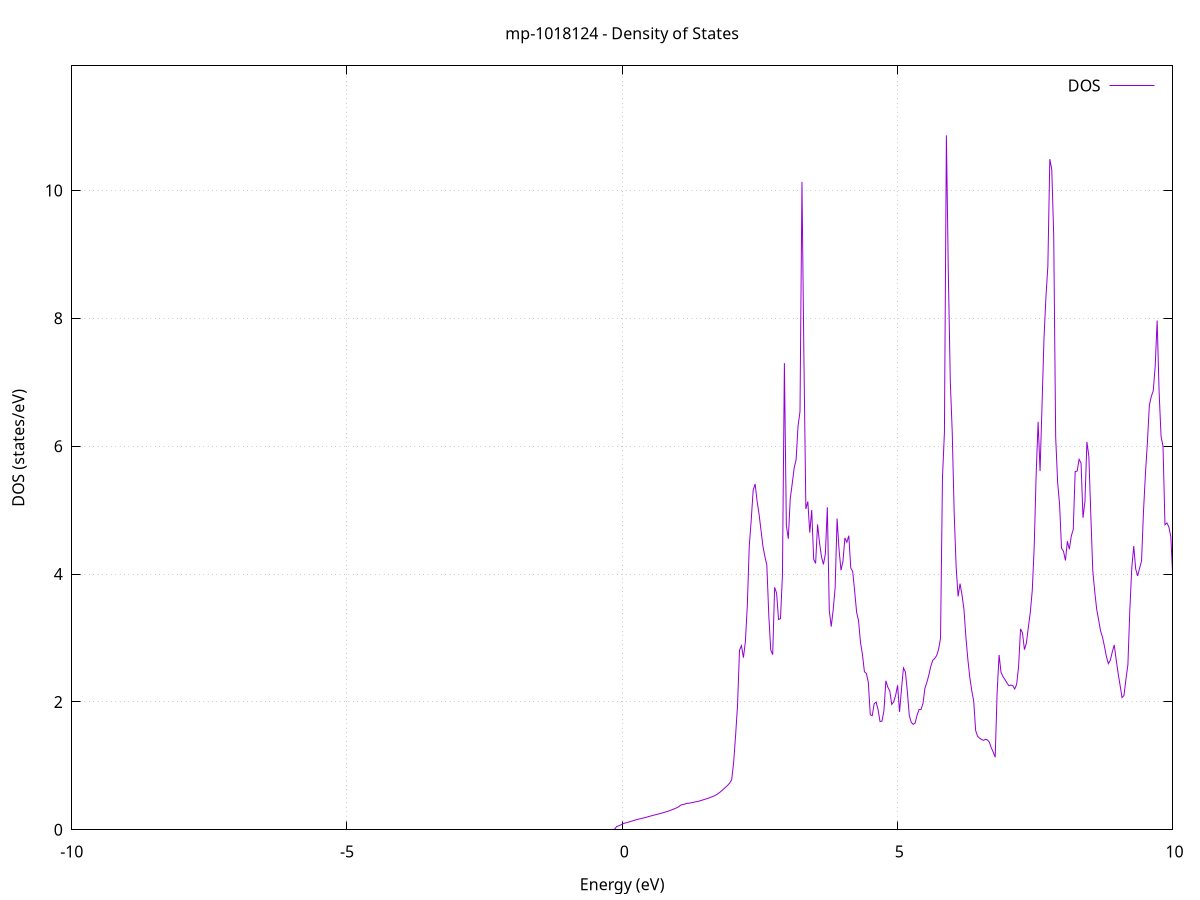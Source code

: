 set title 'mp-1018124 - Density of States'
set xlabel 'Energy (eV)'
set ylabel 'DOS (states/eV)'
set grid
set xrange [-10:10]
set yrange [0:11.948]
set xzeroaxis lt -1
set terminal png size 800,600
set output 'mp-1018124_dos_gnuplot.png'
plot '-' using 1:2 with lines title 'DOS'
-43.222700 0.000000
-43.187200 0.000000
-43.151700 0.000000
-43.116300 0.000000
-43.080800 0.000000
-43.045400 0.000000
-43.009900 0.000000
-42.974400 0.000000
-42.939000 0.000000
-42.903500 0.000000
-42.868100 0.000000
-42.832600 0.000000
-42.797100 0.000000
-42.761700 0.000000
-42.726200 0.000000
-42.690700 0.000000
-42.655300 0.000000
-42.619800 0.000000
-42.584400 0.000000
-42.548900 0.000000
-42.513400 0.000000
-42.478000 0.000000
-42.442500 0.000000
-42.407100 0.000000
-42.371600 0.000000
-42.336100 0.000000
-42.300700 0.000000
-42.265200 0.000000
-42.229700 0.000000
-42.194300 0.000000
-42.158800 0.000000
-42.123400 0.000000
-42.087900 0.000000
-42.052400 0.000000
-42.017000 0.000000
-41.981500 0.000000
-41.946100 0.000000
-41.910600 0.000000
-41.875100 0.000000
-41.839700 0.000000
-41.804200 0.000000
-41.768700 0.000000
-41.733300 0.000000
-41.697800 0.000000
-41.662400 0.000000
-41.626900 0.000000
-41.591400 0.000000
-41.556000 0.000000
-41.520500 0.000000
-41.485100 0.000000
-41.449600 0.000000
-41.414100 0.000000
-41.378700 0.000000
-41.343200 0.000000
-41.307800 0.000000
-41.272300 0.000000
-41.236800 0.000000
-41.201400 0.000000
-41.165900 0.000000
-41.130400 0.000000
-41.095000 0.000000
-41.059500 0.000000
-41.024100 0.000000
-40.988600 0.000000
-40.953100 0.000000
-40.917700 0.000000
-40.882200 0.000000
-40.846800 0.000000
-40.811300 0.000000
-40.775800 0.000000
-40.740400 0.000000
-40.704900 0.000000
-40.669400 0.000000
-40.634000 0.000000
-40.598500 0.000000
-40.563100 0.000000
-40.527600 0.000000
-40.492100 0.000000
-40.456700 0.000000
-40.421200 0.000000
-40.385800 0.000000
-40.350300 0.000000
-40.314800 0.000000
-40.279400 0.000000
-40.243900 0.000000
-40.208400 0.000000
-40.173000 0.000000
-40.137500 0.000000
-40.102100 0.000000
-40.066600 0.000000
-40.031100 0.000000
-39.995700 116.985100
-39.960200 29.918300
-39.924800 25.708700
-39.889300 101.356800
-39.853800 0.000000
-39.818400 0.000000
-39.782900 0.000000
-39.747400 0.000000
-39.712000 0.000000
-39.676500 0.000000
-39.641100 0.000000
-39.605600 0.000000
-39.570100 0.000000
-39.534700 0.000000
-39.499200 0.000000
-39.463800 0.000000
-39.428300 0.000000
-39.392800 0.000000
-39.357400 0.000000
-39.321900 0.000000
-39.286400 0.000000
-39.251000 0.000000
-39.215500 0.000000
-39.180100 0.000000
-39.144600 0.000000
-39.109100 0.000000
-39.073700 0.000000
-39.038200 0.000000
-39.002800 0.000000
-38.967300 0.000000
-38.931800 0.000000
-38.896400 0.000000
-38.860900 0.000000
-38.825400 0.000000
-38.790000 0.000000
-38.754500 0.000000
-38.719100 0.000000
-38.683600 0.000000
-38.648100 0.000000
-38.612700 0.000000
-38.577200 0.000000
-38.541800 0.000000
-38.506300 0.000000
-38.470800 0.000000
-38.435400 0.000000
-38.399900 0.000000
-38.364400 0.000000
-38.329000 0.000000
-38.293500 0.000000
-38.258100 0.000000
-38.222600 0.000000
-38.187100 0.000000
-38.151700 0.000000
-38.116200 0.000000
-38.080800 0.000000
-38.045300 0.000000
-38.009800 0.000000
-37.974400 0.000000
-37.938900 0.000000
-37.903500 0.000000
-37.868000 0.000000
-37.832500 0.000000
-37.797100 0.000000
-37.761600 0.000000
-37.726100 0.000000
-37.690700 0.000000
-37.655200 0.000000
-37.619800 0.000000
-37.584300 0.000000
-37.548800 0.000000
-37.513400 0.000000
-37.477900 0.000000
-37.442500 0.000000
-37.407000 0.000000
-37.371500 0.000000
-37.336100 0.000000
-37.300600 0.000000
-37.265100 0.000000
-37.229700 0.000000
-37.194200 0.000000
-37.158800 0.000000
-37.123300 0.000000
-37.087800 0.000000
-37.052400 0.000000
-37.016900 0.000000
-36.981500 0.000000
-36.946000 0.000000
-36.910500 0.000000
-36.875100 0.000000
-36.839600 0.000000
-36.804100 0.000000
-36.768700 0.000000
-36.733200 0.000000
-36.697800 0.000000
-36.662300 0.000000
-36.626800 0.000000
-36.591400 0.000000
-36.555900 0.000000
-36.520500 0.000000
-36.485000 0.000000
-36.449500 0.000000
-36.414100 0.000000
-36.378600 0.000000
-36.343100 0.000000
-36.307700 0.000000
-36.272200 0.000000
-36.236800 0.000000
-36.201300 0.000000
-36.165800 0.000000
-36.130400 0.000000
-36.094900 0.000000
-36.059500 0.000000
-36.024000 0.000000
-35.988500 0.000000
-35.953100 0.000000
-35.917600 0.000000
-35.882100 0.000000
-35.846700 0.000000
-35.811200 0.000000
-35.775800 0.000000
-35.740300 0.000000
-35.704800 0.000000
-35.669400 0.000000
-35.633900 0.000000
-35.598500 0.000000
-35.563000 0.000000
-35.527500 0.000000
-35.492100 0.000000
-35.456600 0.000000
-35.421100 0.000000
-35.385700 0.000000
-35.350200 0.000000
-35.314800 0.000000
-35.279300 0.000000
-35.243800 0.000000
-35.208400 0.000000
-35.172900 0.000000
-35.137500 0.000000
-35.102000 0.000000
-35.066500 0.000000
-35.031100 0.000000
-34.995600 0.000000
-34.960100 0.000000
-34.924700 0.000000
-34.889200 0.000000
-34.853800 0.000000
-34.818300 0.000000
-34.782800 0.000000
-34.747400 0.000000
-34.711900 0.000000
-34.676500 0.000000
-34.641000 0.000000
-34.605500 0.000000
-34.570100 0.000000
-34.534600 0.000000
-34.499200 0.000000
-34.463700 0.000000
-34.428200 0.000000
-34.392800 0.000000
-34.357300 0.000000
-34.321800 0.000000
-34.286400 0.000000
-34.250900 0.000000
-34.215500 0.000000
-34.180000 0.000000
-34.144500 0.000000
-34.109100 0.000000
-34.073600 0.000000
-34.038200 0.000000
-34.002700 0.000000
-33.967200 0.000000
-33.931800 0.000000
-33.896300 0.000000
-33.860800 0.000000
-33.825400 0.000000
-33.789900 0.000000
-33.754500 0.000000
-33.719000 0.000000
-33.683500 0.000000
-33.648100 0.000000
-33.612600 0.000000
-33.577200 0.000000
-33.541700 0.000000
-33.506200 0.000000
-33.470800 0.000000
-33.435300 0.000000
-33.399800 0.000000
-33.364400 0.000000
-33.328900 0.000000
-33.293500 0.000000
-33.258000 0.000000
-33.222500 0.000000
-33.187100 0.000000
-33.151600 0.000000
-33.116200 0.000000
-33.080700 0.000000
-33.045200 0.000000
-33.009800 0.000000
-32.974300 0.000000
-32.938800 0.000000
-32.903400 0.000000
-32.867900 0.000000
-32.832500 0.000000
-32.797000 0.000000
-32.761500 0.000000
-32.726100 0.000000
-32.690600 0.000000
-32.655200 0.000000
-32.619700 0.000000
-32.584200 0.000000
-32.548800 0.000000
-32.513300 0.000000
-32.477800 0.000000
-32.442400 0.000000
-32.406900 0.000000
-32.371500 0.000000
-32.336000 0.000000
-32.300500 0.000000
-32.265100 0.000000
-32.229600 0.000000
-32.194200 0.000000
-32.158700 0.000000
-32.123200 0.000000
-32.087800 0.000000
-32.052300 0.000000
-32.016800 0.000000
-31.981400 0.000000
-31.945900 0.000000
-31.910500 0.000000
-31.875000 0.000000
-31.839500 0.000000
-31.804100 0.000000
-31.768600 0.000000
-31.733200 0.000000
-31.697700 0.000000
-31.662200 0.000000
-31.626800 0.000000
-31.591300 0.000000
-31.555800 0.000000
-31.520400 0.000000
-31.484900 0.000000
-31.449500 0.000000
-31.414000 0.000000
-31.378500 0.000000
-31.343100 0.000000
-31.307600 0.000000
-31.272200 0.000000
-31.236700 0.000000
-31.201200 0.000000
-31.165800 0.000000
-31.130300 0.000000
-31.094900 0.000000
-31.059400 0.000000
-31.023900 0.000000
-30.988500 0.000000
-30.953000 0.000000
-30.917500 0.000000
-30.882100 0.000000
-30.846600 0.000000
-30.811200 0.000000
-30.775700 0.000000
-30.740200 0.000000
-30.704800 0.000000
-30.669300 0.000000
-30.633900 0.000000
-30.598400 0.000000
-30.562900 0.000000
-30.527500 0.000000
-30.492000 0.000000
-30.456500 0.000000
-30.421100 0.000000
-30.385600 0.000000
-30.350200 0.000000
-30.314700 0.000000
-30.279200 0.000000
-30.243800 0.000000
-30.208300 0.000000
-30.172900 0.000000
-30.137400 0.000000
-30.101900 0.000000
-30.066500 0.000000
-30.031000 0.000000
-29.995500 0.000000
-29.960100 0.000000
-29.924600 0.000000
-29.889200 0.000000
-29.853700 0.000000
-29.818200 0.000000
-29.782800 0.000000
-29.747300 0.000000
-29.711900 0.000000
-29.676400 0.000000
-29.640900 0.000000
-29.605500 0.000000
-29.570000 0.000000
-29.534500 0.000000
-29.499100 0.000000
-29.463600 0.000000
-29.428200 0.000000
-29.392700 0.000000
-29.357200 0.000000
-29.321800 0.000000
-29.286300 0.000000
-29.250900 0.000000
-29.215400 0.000000
-29.179900 0.000000
-29.144500 0.000000
-29.109000 0.000000
-29.073500 0.000000
-29.038100 0.000000
-29.002600 0.000000
-28.967200 0.000000
-28.931700 0.000000
-28.896200 0.000000
-28.860800 0.000000
-28.825300 0.000000
-28.789900 0.000000
-28.754400 0.000000
-28.718900 0.000000
-28.683500 0.000000
-28.648000 0.000000
-28.612500 0.000000
-28.577100 0.000000
-28.541600 0.000000
-28.506200 0.000000
-28.470700 0.000000
-28.435200 0.000000
-28.399800 0.000000
-28.364300 0.000000
-28.328900 0.000000
-28.293400 0.000000
-28.257900 0.000000
-28.222500 0.000000
-28.187000 0.000000
-28.151500 0.000000
-28.116100 0.000000
-28.080600 0.000000
-28.045200 0.000000
-28.009700 0.000000
-27.974200 0.000000
-27.938800 0.000000
-27.903300 0.000000
-27.867900 0.000000
-27.832400 0.000000
-27.796900 0.000000
-27.761500 0.000000
-27.726000 0.000000
-27.690600 0.000000
-27.655100 0.000000
-27.619600 0.000000
-27.584200 0.000000
-27.548700 0.000000
-27.513200 0.000000
-27.477800 0.000000
-27.442300 0.000000
-27.406900 0.000000
-27.371400 0.000000
-27.335900 0.000000
-27.300500 0.000000
-27.265000 0.000000
-27.229600 0.000000
-27.194100 0.000000
-27.158600 0.000000
-27.123200 0.000000
-27.087700 0.000000
-27.052200 0.000000
-27.016800 0.000000
-26.981300 0.000000
-26.945900 0.000000
-26.910400 0.000000
-26.874900 0.000000
-26.839500 0.000000
-26.804000 0.000000
-26.768600 0.000000
-26.733100 0.000000
-26.697600 0.000000
-26.662200 0.000000
-26.626700 29.775500
-26.591200 51.188300
-26.555800 18.288900
-26.520300 8.722400
-26.484900 4.646500
-26.449400 8.350400
-26.413900 16.725900
-26.378500 17.781300
-26.343000 20.720200
-26.307600 15.897300
-26.272100 25.628900
-26.236600 41.221500
-26.201200 58.649700
-26.165700 37.961900
-26.130200 0.000000
-26.094800 0.000000
-26.059300 0.000000
-26.023900 0.000000
-25.988400 0.000000
-25.952900 0.000000
-25.917500 0.000000
-25.882000 0.000000
-25.846600 0.000000
-25.811100 0.000000
-25.775600 0.000000
-25.740200 0.000000
-25.704700 0.000000
-25.669200 0.000000
-25.633800 0.000000
-25.598300 0.000000
-25.562900 0.000000
-25.527400 0.000000
-25.491900 0.000000
-25.456500 0.000000
-25.421000 0.000000
-25.385600 0.000000
-25.350100 0.000000
-25.314600 0.000000
-25.279200 0.000000
-25.243700 0.000000
-25.208200 0.000000
-25.172800 0.000000
-25.137300 0.000000
-25.101900 0.000000
-25.066400 0.000000
-25.030900 0.000000
-24.995500 0.000000
-24.960000 0.000000
-24.924600 0.000000
-24.889100 0.000000
-24.853600 0.000000
-24.818200 0.000000
-24.782700 0.000000
-24.747200 0.000000
-24.711800 0.000000
-24.676300 0.000000
-24.640900 0.000000
-24.605400 0.000000
-24.569900 0.000000
-24.534500 0.000000
-24.499000 0.000000
-24.463600 0.000000
-24.428100 0.000000
-24.392600 0.000000
-24.357200 0.000000
-24.321700 0.000000
-24.286300 0.000000
-24.250800 0.000000
-24.215300 0.000000
-24.179900 0.000000
-24.144400 0.000000
-24.108900 0.000000
-24.073500 0.000000
-24.038000 0.000000
-24.002600 0.000000
-23.967100 0.000000
-23.931600 0.000000
-23.896200 0.000000
-23.860700 0.000000
-23.825300 0.000000
-23.789800 0.000000
-23.754300 0.000000
-23.718900 0.000000
-23.683400 0.000000
-23.647900 0.000000
-23.612500 0.000000
-23.577000 0.000000
-23.541600 0.000000
-23.506100 0.000000
-23.470600 0.000000
-23.435200 0.000000
-23.399700 0.000000
-23.364300 0.000000
-23.328800 0.000000
-23.293300 0.000000
-23.257900 0.000000
-23.222400 0.000000
-23.186900 0.000000
-23.151500 0.000000
-23.116000 0.000000
-23.080600 0.000000
-23.045100 0.000000
-23.009600 0.000000
-22.974200 0.000000
-22.938700 0.000000
-22.903300 0.000000
-22.867800 0.000000
-22.832300 0.000000
-22.796900 0.000000
-22.761400 0.000000
-22.725900 0.000000
-22.690500 0.000000
-22.655000 0.000000
-22.619600 0.000000
-22.584100 0.000000
-22.548600 0.000000
-22.513200 0.000000
-22.477700 0.000000
-22.442300 0.000000
-22.406800 0.000000
-22.371300 0.000000
-22.335900 0.000000
-22.300400 0.000000
-22.264900 0.000000
-22.229500 0.000000
-22.194000 0.000000
-22.158600 0.000000
-22.123100 0.000000
-22.087600 0.000000
-22.052200 0.000000
-22.016700 0.000000
-21.981300 0.000000
-21.945800 0.000000
-21.910300 0.000000
-21.874900 0.000000
-21.839400 0.000000
-21.803900 0.000000
-21.768500 0.000000
-21.733000 0.000000
-21.697600 0.000000
-21.662100 0.000000
-21.626600 0.000000
-21.591200 0.000000
-21.555700 0.000000
-21.520300 0.000000
-21.484800 0.000000
-21.449300 0.000000
-21.413900 0.000000
-21.378400 0.000000
-21.342900 0.000000
-21.307500 0.000000
-21.272000 0.000000
-21.236600 0.000000
-21.201100 0.000000
-21.165600 0.000000
-21.130200 0.000000
-21.094700 0.000000
-21.059300 0.000000
-21.023800 0.000000
-20.988300 0.000000
-20.952900 0.000000
-20.917400 0.000000
-20.881900 0.000000
-20.846500 0.000000
-20.811000 0.000000
-20.775600 0.000000
-20.740100 0.000000
-20.704600 0.000000
-20.669200 0.000000
-20.633700 0.000000
-20.598300 0.000000
-20.562800 0.000000
-20.527300 0.000000
-20.491900 0.000000
-20.456400 0.000000
-20.421000 0.000000
-20.385500 0.000000
-20.350000 0.000000
-20.314600 0.000000
-20.279100 0.000000
-20.243600 0.000000
-20.208200 0.000000
-20.172700 0.000000
-20.137300 0.000000
-20.101800 0.000000
-20.066300 0.000000
-20.030900 0.000000
-19.995400 0.000000
-19.960000 0.000000
-19.924500 0.000000
-19.889000 0.000000
-19.853600 0.000000
-19.818100 0.000000
-19.782600 0.000000
-19.747200 0.000000
-19.711700 0.000000
-19.676300 0.000000
-19.640800 0.000000
-19.605300 0.000000
-19.569900 0.000000
-19.534400 0.000000
-19.499000 0.000000
-19.463500 0.000000
-19.428000 0.000000
-19.392600 0.000000
-19.357100 0.000000
-19.321600 0.000000
-19.286200 0.000000
-19.250700 0.000000
-19.215300 0.000000
-19.179800 0.000000
-19.144300 0.000000
-19.108900 0.000000
-19.073400 0.000000
-19.038000 0.000000
-19.002500 0.000000
-18.967000 0.000000
-18.931600 0.000000
-18.896100 0.000000
-18.860600 0.000000
-18.825200 0.000000
-18.789700 0.000000
-18.754300 0.000000
-18.718800 0.000000
-18.683300 0.000000
-18.647900 0.000000
-18.612400 0.000000
-18.577000 0.000000
-18.541500 0.000000
-18.506000 0.000000
-18.470600 0.000000
-18.435100 0.000000
-18.399600 0.000000
-18.364200 0.000000
-18.328700 0.000000
-18.293300 0.000000
-18.257800 0.000000
-18.222300 0.000000
-18.186900 0.000000
-18.151400 0.000000
-18.116000 0.000000
-18.080500 0.000000
-18.045000 0.000000
-18.009600 0.000000
-17.974100 0.000000
-17.938600 0.000000
-17.903200 0.000000
-17.867700 0.000000
-17.832300 0.000000
-17.796800 0.000000
-17.761300 0.000000
-17.725900 0.000000
-17.690400 0.000000
-17.655000 0.000000
-17.619500 0.000000
-17.584000 0.000000
-17.548600 0.000000
-17.513100 0.000000
-17.477600 0.000000
-17.442200 0.000000
-17.406700 0.000000
-17.371300 0.000000
-17.335800 0.000000
-17.300300 0.000000
-17.264900 0.000000
-17.229400 0.000000
-17.194000 0.000000
-17.158500 0.000000
-17.123000 0.000000
-17.087600 0.000000
-17.052100 0.000000
-17.016700 0.000000
-16.981200 0.000000
-16.945700 0.000000
-16.910300 0.000000
-16.874800 0.000000
-16.839300 0.000000
-16.803900 0.000000
-16.768400 0.000000
-16.733000 0.000000
-16.697500 0.000000
-16.662000 0.000000
-16.626600 0.000000
-16.591100 0.000000
-16.555700 0.000000
-16.520200 0.000000
-16.484700 0.000000
-16.449300 0.000000
-16.413800 0.000000
-16.378300 0.000000
-16.342900 0.000000
-16.307400 0.000000
-16.272000 0.000000
-16.236500 0.000000
-16.201000 0.000000
-16.165600 0.000000
-16.130100 0.000000
-16.094700 0.000000
-16.059200 0.000000
-16.023700 0.000000
-15.988300 0.000000
-15.952800 0.000000
-15.917300 0.000000
-15.881900 0.000000
-15.846400 0.000000
-15.811000 0.000000
-15.775500 0.000000
-15.740000 0.000000
-15.704600 0.000000
-15.669100 0.000000
-15.633700 0.000000
-15.598200 0.000000
-15.562700 0.000000
-15.527300 0.000000
-15.491800 0.000000
-15.456300 0.000000
-15.420900 0.000000
-15.385400 0.000000
-15.350000 0.000000
-15.314500 0.000000
-15.279000 0.000000
-15.243600 0.000000
-15.208100 0.000000
-15.172700 0.000000
-15.137200 0.000000
-15.101700 0.000000
-15.066300 0.000000
-15.030800 0.000000
-14.995300 0.000000
-14.959900 0.000000
-14.924400 0.000000
-14.889000 0.000000
-14.853500 0.000000
-14.818000 0.000000
-14.782600 0.000000
-14.747100 0.000000
-14.711700 0.000000
-14.676200 0.000000
-14.640700 0.000000
-14.605300 0.000000
-14.569800 0.000000
-14.534300 0.000000
-14.498900 0.000000
-14.463400 0.000000
-14.428000 0.000000
-14.392500 0.000000
-14.357000 0.000000
-14.321600 0.000000
-14.286100 0.000000
-14.250700 0.000000
-14.215200 0.000000
-14.179700 0.000000
-14.144300 0.000000
-14.108800 0.000000
-14.073300 0.000000
-14.037900 0.000000
-14.002400 0.000000
-13.967000 0.000000
-13.931500 0.000000
-13.896000 0.000000
-13.860600 0.000000
-13.825100 0.000000
-13.789700 0.000000
-13.754200 0.000000
-13.718700 0.000000
-13.683300 0.000000
-13.647800 0.000000
-13.612400 0.000000
-13.576900 0.000000
-13.541400 0.000000
-13.506000 0.000000
-13.470500 0.000000
-13.435000 0.000000
-13.399600 0.000000
-13.364100 0.000000
-13.328700 0.000000
-13.293200 0.000000
-13.257700 0.000000
-13.222300 0.000000
-13.186800 0.000000
-13.151400 0.000000
-13.115900 0.000000
-13.080400 0.000000
-13.045000 0.000000
-13.009500 0.000000
-12.974000 0.000000
-12.938600 0.000000
-12.903100 0.000000
-12.867700 0.000000
-12.832200 0.000000
-12.796700 0.000000
-12.761300 0.000000
-12.725800 0.000000
-12.690400 0.000000
-12.654900 0.000000
-12.619400 0.000000
-12.584000 0.000000
-12.548500 0.000000
-12.513000 0.000000
-12.477600 0.000000
-12.442100 0.000000
-12.406700 0.000000
-12.371200 0.000000
-12.335700 0.000000
-12.300300 0.000000
-12.264800 0.000000
-12.229400 0.000000
-12.193900 0.000000
-12.158400 0.000000
-12.123000 0.000000
-12.087500 0.000000
-12.052000 0.000000
-12.016600 0.000000
-11.981100 0.000000
-11.945700 0.000000
-11.910200 0.000000
-11.874700 0.000000
-11.839300 0.000000
-11.803800 0.000000
-11.768400 0.000000
-11.732900 0.000000
-11.697400 0.000000
-11.662000 0.000000
-11.626500 0.000000
-11.591000 0.000000
-11.555600 0.000000
-11.520100 0.000000
-11.484700 0.000000
-11.449200 0.000000
-11.413700 0.000000
-11.378300 0.000000
-11.342800 0.000000
-11.307400 0.000000
-11.271900 0.000000
-11.236400 0.000000
-11.201000 0.000000
-11.165500 0.000000
-11.130000 0.000000
-11.094600 0.000000
-11.059100 0.000000
-11.023700 0.000000
-10.988200 0.000000
-10.952700 0.000000
-10.917300 0.000000
-10.881800 0.000000
-10.846400 0.000000
-10.810900 0.000000
-10.775400 0.000000
-10.740000 0.000000
-10.704500 0.000000
-10.669000 0.000000
-10.633600 0.000000
-10.598100 0.000000
-10.562700 0.000000
-10.527200 0.000000
-10.491700 0.000000
-10.456300 0.000000
-10.420800 0.000000
-10.385400 0.000000
-10.349900 0.000000
-10.314400 0.000000
-10.279000 0.000000
-10.243500 0.000000
-10.208100 0.000000
-10.172600 0.000000
-10.137100 0.000000
-10.101700 0.000000
-10.066200 0.000000
-10.030700 0.000000
-9.995300 0.000000
-9.959800 0.000000
-9.924400 0.000000
-9.888900 0.000000
-9.853400 0.000000
-9.818000 0.000000
-9.782500 0.000000
-9.747100 0.000000
-9.711600 0.000000
-9.676100 0.000000
-9.640700 0.000000
-9.605200 0.000000
-9.569700 0.000000
-9.534300 0.000000
-9.498800 0.000000
-9.463400 0.000000
-9.427900 0.000000
-9.392400 0.000000
-9.357000 0.000000
-9.321500 0.000000
-9.286100 0.000000
-9.250600 0.000000
-9.215100 0.000000
-9.179700 0.000000
-9.144200 0.000000
-9.108700 0.000000
-9.073300 0.000000
-9.037800 0.000000
-9.002400 0.000000
-8.966900 0.000000
-8.931400 0.000000
-8.896000 0.000000
-8.860500 0.000000
-8.825100 0.000000
-8.789600 0.000000
-8.754100 0.000000
-8.718700 0.000000
-8.683200 0.000000
-8.647700 0.000000
-8.612300 0.000000
-8.576800 0.000000
-8.541400 0.000000
-8.505900 0.000000
-8.470400 0.000000
-8.435000 0.000000
-8.399500 0.000000
-8.364100 0.000000
-8.328600 0.000000
-8.293100 0.000000
-8.257700 0.000000
-8.222200 0.000000
-8.186700 0.000000
-8.151300 0.000000
-8.115800 0.000000
-8.080400 0.000000
-8.044900 0.000000
-8.009400 0.000000
-7.974000 0.000000
-7.938500 0.000000
-7.903100 0.000000
-7.867600 0.000000
-7.832100 0.000000
-7.796700 0.000000
-7.761200 0.000000
-7.725700 0.000000
-7.690300 0.000000
-7.654800 0.000000
-7.619400 0.000000
-7.583900 0.000000
-7.548400 0.000000
-7.513000 0.000000
-7.477500 0.000000
-7.442100 0.000000
-7.406600 0.000000
-7.371100 0.000000
-7.335700 0.000000
-7.300200 0.000000
-7.264700 0.000000
-7.229300 0.000000
-7.193800 0.000000
-7.158400 0.000000
-7.122900 0.000000
-7.087400 0.000000
-7.052000 0.000000
-7.016500 0.000000
-6.981100 0.000000
-6.945600 0.000000
-6.910100 0.000000
-6.874700 0.000000
-6.839200 0.000000
-6.803800 0.000000
-6.768300 0.000000
-6.732800 0.000000
-6.697400 0.000000
-6.661900 0.000000
-6.626400 0.000000
-6.591000 0.000000
-6.555500 0.000000
-6.520100 0.000000
-6.484600 0.000000
-6.449100 0.000000
-6.413700 0.000000
-6.378200 0.000000
-6.342800 0.000000
-6.307300 0.000000
-6.271800 0.000000
-6.236400 0.000000
-6.200900 0.000000
-6.165400 0.000000
-6.130000 0.000000
-6.094500 0.000000
-6.059100 0.000000
-6.023600 0.000000
-5.988100 0.000000
-5.952700 0.000000
-5.917200 0.000000
-5.881800 0.000000
-5.846300 0.000000
-5.810800 0.000000
-5.775400 0.000000
-5.739900 0.000000
-5.704400 0.000000
-5.669000 0.000000
-5.633500 0.000000
-5.598100 0.000000
-5.562600 0.000000
-5.527100 0.000000
-5.491700 0.000000
-5.456200 0.000000
-5.420800 0.000000
-5.385300 0.000000
-5.349800 0.000000
-5.314400 0.000000
-5.278900 0.000000
-5.243400 0.000000
-5.208000 0.000000
-5.172500 0.000000
-5.137100 0.000000
-5.101600 0.000000
-5.066100 0.000000
-5.030700 0.000000
-4.995200 0.000000
-4.959800 0.000000
-4.924300 0.000000
-4.888800 0.000000
-4.853400 0.000000
-4.817900 0.000000
-4.782400 0.000000
-4.747000 0.000000
-4.711500 0.000000
-4.676100 0.000000
-4.640600 0.000000
-4.605100 0.000000
-4.569700 0.000000
-4.534200 0.000000
-4.498800 0.000000
-4.463300 0.000000
-4.427800 0.000000
-4.392400 0.000000
-4.356900 0.000000
-4.321400 0.000000
-4.286000 0.000000
-4.250500 0.000000
-4.215100 0.000000
-4.179600 0.000000
-4.144100 0.000000
-4.108700 0.000000
-4.073200 0.000000
-4.037800 0.000000
-4.002300 0.000000
-3.966800 0.000000
-3.931400 0.000000
-3.895900 0.000000
-3.860400 0.000000
-3.825000 0.000000
-3.789500 0.000000
-3.754100 0.000000
-3.718600 0.000000
-3.683100 0.000000
-3.647700 0.000000
-3.612200 0.000000
-3.576800 0.000000
-3.541300 0.000000
-3.505800 0.000000
-3.470400 0.000000
-3.434900 0.000000
-3.399500 0.000000
-3.364000 0.000000
-3.328500 0.000000
-3.293100 0.000000
-3.257600 0.000000
-3.222100 0.000000
-3.186700 0.000000
-3.151200 0.000000
-3.115800 0.000000
-3.080300 0.000000
-3.044800 0.000000
-3.009400 0.000000
-2.973900 0.000000
-2.938500 0.000000
-2.903000 0.000000
-2.867500 0.000000
-2.832100 0.000000
-2.796600 0.000000
-2.761100 0.000000
-2.725700 0.000000
-2.690200 0.000000
-2.654800 0.000000
-2.619300 0.000000
-2.583800 0.000000
-2.548400 0.000000
-2.512900 0.000000
-2.477500 0.000000
-2.442000 0.000000
-2.406500 0.000000
-2.371100 0.000000
-2.335600 0.000000
-2.300100 0.000000
-2.264700 0.000000
-2.229200 0.000000
-2.193800 0.000000
-2.158300 0.000000
-2.122800 0.000000
-2.087400 0.000000
-2.051900 0.000000
-2.016500 0.000000
-1.981000 0.000000
-1.945500 0.000000
-1.910100 0.000000
-1.874600 0.000000
-1.839100 0.000000
-1.803700 0.000000
-1.768200 0.000000
-1.732800 0.000000
-1.697300 0.000000
-1.661800 0.000000
-1.626400 0.000000
-1.590900 0.000000
-1.555500 0.000000
-1.520000 0.000000
-1.484500 0.000000
-1.449100 0.000000
-1.413600 0.000000
-1.378100 0.000000
-1.342700 0.000000
-1.307200 0.000000
-1.271800 0.000000
-1.236300 0.000000
-1.200800 0.000000
-1.165400 0.000000
-1.129900 0.000000
-1.094500 0.000000
-1.059000 0.000000
-1.023500 0.000000
-0.988100 0.000000
-0.952600 0.000000
-0.917100 0.000000
-0.881700 0.000000
-0.846200 0.000000
-0.810800 0.000000
-0.775300 0.000000
-0.739800 0.000000
-0.704400 0.000000
-0.668900 0.000000
-0.633500 0.000000
-0.598000 0.000000
-0.562500 0.000000
-0.527100 0.000000
-0.491600 0.000000
-0.456100 0.000000
-0.420700 0.000000
-0.385200 0.000000
-0.349800 0.000000
-0.314300 0.000000
-0.278800 0.000000
-0.243400 0.000000
-0.207900 0.000000
-0.172500 0.000000
-0.137000 0.007700
-0.101500 0.049500
-0.066100 0.060600
-0.030600 0.074000
0.004800 0.089400
0.040300 0.102900
0.075800 0.110100
0.111200 0.119200
0.146700 0.127900
0.182200 0.137200
0.217600 0.146800
0.253100 0.156900
0.288500 0.164200
0.324000 0.171500
0.359500 0.178900
0.394900 0.186100
0.430400 0.193900
0.465800 0.202300
0.501300 0.211100
0.536800 0.220000
0.572200 0.228000
0.607700 0.235200
0.643200 0.242900
0.678600 0.251100
0.714100 0.259600
0.749500 0.268400
0.785000 0.277500
0.820500 0.286900
0.855900 0.297000
0.891400 0.308100
0.926800 0.320200
0.962300 0.332800
0.997800 0.346700
1.033200 0.363300
1.068700 0.388800
1.104200 0.394700
1.139600 0.402000
1.175100 0.413500
1.210500 0.415300
1.246000 0.420600
1.281500 0.427300
1.316900 0.433800
1.352400 0.440400
1.387800 0.445500
1.423300 0.455300
1.458800 0.464700
1.494200 0.474200
1.529700 0.483600
1.565200 0.493600
1.600600 0.505400
1.636100 0.517400
1.671500 0.529800
1.707000 0.545100
1.742500 0.565500
1.777900 0.588600
1.813400 0.613200
1.848800 0.640000
1.884300 0.668800
1.919800 0.697500
1.955200 0.732700
1.990700 0.784100
2.026200 1.057300
2.061600 1.477000
2.097100 1.953100
2.132500 2.809400
2.168000 2.879600
2.203500 2.692300
2.238900 2.939400
2.274400 3.507900
2.309800 4.439200
2.345300 4.843700
2.380800 5.311600
2.416200 5.409400
2.451700 5.143500
2.487200 4.939100
2.522600 4.689300
2.558100 4.433700
2.593500 4.274200
2.629000 4.140000
2.664500 3.356500
2.699900 2.812500
2.735400 2.739500
2.770800 3.791800
2.806300 3.701700
2.841800 3.290000
2.877200 3.301400
2.912700 3.987900
2.948200 7.298600
2.983600 4.763800
3.019100 4.551200
3.054500 5.178400
3.090000 5.411300
3.125500 5.658300
3.160900 5.787900
3.196400 6.317600
3.231800 6.542700
3.267300 10.133000
3.302800 7.377800
3.338200 5.017600
3.373700 5.134200
3.409100 4.647100
3.444600 5.001600
3.480100 4.230200
3.515500 4.167000
3.551000 4.776900
3.586500 4.490500
3.621900 4.269100
3.657400 4.150600
3.692800 4.317500
3.728300 5.044000
3.763800 3.431300
3.799200 3.177800
3.834700 3.440800
3.870100 3.785900
3.905600 4.867400
3.941100 4.384400
3.976500 4.059000
4.012000 4.198600
4.047500 4.564800
4.082900 4.496500
4.118400 4.600400
4.153800 4.095000
4.189300 4.040400
4.224800 3.733100
4.260200 3.402400
4.295700 3.269400
4.331100 2.929400
4.366600 2.740300
4.402100 2.471600
4.437500 2.445100
4.473000 2.307400
4.508500 1.799200
4.543900 1.784100
4.579400 1.971100
4.614800 1.997100
4.650300 1.878900
4.685800 1.692500
4.721200 1.699000
4.756700 1.862900
4.792100 2.331100
4.827600 2.229800
4.863100 2.172100
4.898500 1.960400
4.934000 2.002200
4.969500 2.103300
5.004900 2.259600
5.040400 1.843000
5.075800 2.198800
5.111300 2.531800
5.146800 2.468500
5.182200 2.161400
5.217700 1.783600
5.253100 1.681400
5.288600 1.648700
5.324100 1.669700
5.359500 1.795900
5.395000 1.880300
5.430500 1.882800
5.465900 1.973600
5.501400 2.214200
5.536800 2.304500
5.572300 2.418700
5.607800 2.554800
5.643200 2.650000
5.678700 2.679400
5.714100 2.723800
5.749600 2.820900
5.785100 2.997400
5.820500 5.511200
5.856000 6.219400
5.891500 10.861400
5.926900 8.704500
5.962400 7.021300
5.997800 6.219800
6.033300 4.946600
6.068800 4.111700
6.104200 3.649100
6.139700 3.850200
6.175100 3.674900
6.210600 3.447100
6.246100 3.014300
6.281500 2.666300
6.317000 2.385600
6.352500 2.177200
6.387900 2.012500
6.423400 1.551300
6.458800 1.460500
6.494300 1.433200
6.529800 1.413000
6.565200 1.398700
6.600700 1.414400
6.636100 1.406700
6.671600 1.371000
6.707100 1.283100
6.742500 1.213700
6.778000 1.134800
6.813500 2.144700
6.848900 2.735600
6.884400 2.462100
6.919800 2.396200
6.955300 2.350200
6.990800 2.297400
7.026200 2.254000
7.061700 2.264200
7.097100 2.255000
7.132600 2.201700
7.168100 2.272900
7.203500 2.553700
7.239000 3.142500
7.274400 3.078100
7.309900 2.817100
7.345400 2.921300
7.380800 3.166100
7.416300 3.401200
7.451800 3.740400
7.487200 4.423700
7.522700 5.559600
7.558100 6.380600
7.593600 5.610500
7.629100 6.632100
7.664500 7.671600
7.700000 8.327300
7.735400 8.814900
7.770900 10.489500
7.806400 10.327700
7.841800 9.296500
7.877300 6.142900
7.912800 5.433300
7.948200 5.088700
7.983700 4.402300
8.019100 4.358500
8.054600 4.211500
8.090100 4.513200
8.125500 4.387700
8.161000 4.593500
8.196400 4.696700
8.231900 5.604500
8.267400 5.608900
8.302800 5.794000
8.338300 5.736100
8.373800 4.880100
8.409200 5.133800
8.444700 6.067200
8.480100 5.843000
8.515600 4.930700
8.551100 4.058900
8.586500 3.729700
8.622000 3.451600
8.657400 3.284900
8.692900 3.110000
8.728400 3.012000
8.763800 2.869000
8.799300 2.708500
8.834800 2.598400
8.870200 2.651700
8.905700 2.780300
8.941100 2.890900
8.976600 2.660100
9.012100 2.446200
9.047500 2.261200
9.083000 2.067700
9.118400 2.100400
9.153900 2.353700
9.189400 2.580200
9.224800 3.436000
9.260300 4.099000
9.295800 4.437300
9.331200 4.079400
9.366700 3.970200
9.402100 4.089700
9.437600 4.205600
9.473100 4.980200
9.508500 5.571500
9.544000 6.053100
9.579400 6.640500
9.614900 6.776700
9.650400 6.867100
9.685800 7.253200
9.721300 7.965200
9.756800 6.845700
9.792200 6.153000
9.827700 5.997500
9.863100 4.770900
9.898600 4.798700
9.934100 4.735300
9.969500 4.585600
10.005000 3.950600
10.040400 3.433100
10.075900 2.927000
10.111400 2.344300
10.146800 2.004700
10.182300 1.686100
10.217800 1.539500
10.253200 1.491700
10.288700 1.431300
10.324100 1.361600
10.359600 1.294800
10.395100 1.254100
10.430500 1.230900
10.466000 1.212000
10.501400 1.248100
10.536900 1.423800
10.572400 1.631700
10.607800 1.415200
10.643300 1.422800
10.678700 1.397500
10.714200 1.360100
10.749700 1.340800
10.785100 1.311000
10.820600 1.298400
10.856100 1.282400
10.891500 1.262900
10.927000 1.261300
10.962400 1.264600
10.997900 1.255900
11.033400 1.229100
11.068800 1.212000
11.104300 1.195800
11.139700 1.181200
11.175200 1.160600
11.210700 1.124500
11.246100 1.076300
11.281600 1.021100
11.317100 0.982000
11.352500 0.964300
11.388000 0.952900
11.423400 0.943300
11.458900 0.947700
11.494400 0.963900
11.529800 0.997700
11.565300 1.011900
11.600700 1.031900
11.636200 1.051600
11.671700 1.065500
11.707100 1.078300
11.742600 1.060900
11.778100 1.035100
11.813500 1.010600
11.849000 0.993800
11.884400 0.987200
11.919900 0.983100
11.955400 0.989700
11.990800 0.987000
12.026300 0.968600
12.061700 0.955500
12.097200 0.944600
12.132700 0.936800
12.168100 0.929900
12.203600 0.922500
12.239100 0.913800
12.274500 0.903500
12.310000 0.893600
12.345400 0.884000
12.380900 0.874700
12.416400 0.866000
12.451800 0.857400
12.487300 0.849200
12.522700 0.841100
12.558200 0.833200
12.593700 0.824800
12.629100 0.816600
12.664600 0.808900
12.700100 0.800600
12.735500 0.791300
12.771000 0.782100
12.806400 0.774000
12.841900 0.766200
12.877400 0.758200
12.912800 0.750200
12.948300 0.742200
12.983700 0.734000
13.019200 0.725700
13.054700 0.717100
13.090100 0.708300
13.125600 0.698300
13.161100 0.688700
13.196500 0.679400
13.232000 0.669900
13.267400 0.661700
13.302900 0.653700
13.338400 0.643000
13.373800 0.633400
13.409300 0.624900
13.444700 0.615900
13.480200 0.606100
13.515700 0.595600
13.551100 0.582700
13.586600 0.573200
13.622100 0.563800
13.657500 0.554700
13.693000 0.545400
13.728400 0.538000
13.763900 0.531700
13.799400 0.526100
13.834800 0.517700
13.870300 0.507600
13.905700 0.497300
13.941200 0.487700
13.976700 0.477800
14.012100 0.470700
14.047600 0.465000
14.083000 0.455300
14.118500 0.444700
14.154000 0.438000
14.189400 0.431600
14.224900 0.423300
14.260400 0.416300
14.295800 0.405800
14.331300 0.393500
14.366700 0.385200
14.402200 0.376100
14.437700 0.359000
14.473100 0.339800
14.508600 0.320100
14.544000 0.312000
14.579500 0.294600
14.615000 0.282500
14.650400 0.264500
14.685900 0.246700
14.721400 0.230600
14.756800 0.215400
14.792300 0.203600
14.827700 0.232000
14.863200 0.215500
14.898700 0.181900
14.934100 0.158600
14.969600 0.142600
15.005000 0.134800
15.040500 0.130100
15.076000 0.129500
15.111400 0.133500
15.146900 0.176800
15.182400 0.355600
15.217800 0.508600
15.253300 0.567800
15.288700 0.623900
15.324200 0.754800
15.359700 1.146100
15.395100 1.675500
15.430600 1.891100
15.466000 1.981100
15.501500 2.091100
15.537000 2.128800
15.572400 2.076600
15.607900 1.883300
15.643400 1.701000
15.678800 1.610100
15.714300 1.543300
15.749700 1.515400
15.785200 1.504200
15.820700 1.532300
15.856100 1.688300
15.891600 1.644900
15.927000 1.619500
15.962500 1.717000
15.998000 1.759200
16.033400 1.744600
16.068900 1.741300
16.104400 1.679100
16.139800 1.625000
16.175300 1.582200
16.210700 1.550700
16.246200 1.534700
16.281700 1.535900
16.317100 1.540800
16.352600 1.554100
16.388000 1.541200
16.423500 1.537300
16.459000 1.541700
16.494400 1.722800
16.529900 1.640500
16.565400 1.639000
16.600800 1.628600
16.636300 1.596200
16.671700 1.561900
16.707200 1.535000
16.742700 1.562600
16.778100 1.528500
16.813600 1.533500
16.849000 1.545700
16.884500 1.572800
16.920000 1.587100
16.955400 1.594800
16.990900 1.595200
17.026400 1.589500
17.061800 1.593300
17.097300 1.571100
17.132700 1.567700
17.168200 1.569700
17.203700 1.567300
17.239100 1.557700
17.274600 1.551700
17.310000 1.552600
17.345500 1.554900
17.381000 1.551300
17.416400 1.543800
17.451900 1.534300
17.487300 1.525800
17.522800 1.516900
17.558300 1.520700
17.593700 1.539900
17.629200 1.530400
17.664700 1.527800
17.700100 1.527500
17.735600 1.530100
17.771000 1.527800
17.806500 1.526500
17.842000 1.527000
17.877400 1.533900
17.912900 1.539200
17.948300 1.549500
17.983800 1.562600
18.019300 1.572200
18.054700 1.577900
18.090200 1.579100
18.125700 1.571200
18.161100 1.553700
18.196600 1.546700
18.232000 1.550200
18.267500 1.582100
18.303000 1.624500
18.338400 1.652100
18.373900 1.669800
18.409300 1.656600
18.444800 1.635300
18.480300 1.579500
18.515700 1.501600
18.551200 1.421900
18.586700 1.356400
18.622100 1.286300
18.657600 1.246100
18.693000 1.235900
18.728500 1.235000
18.764000 1.224400
18.799400 1.195700
18.834900 1.156600
18.870300 1.118400
18.905800 1.085400
18.941300 1.068300
18.976700 1.060200
19.012200 1.059200
19.047700 1.058200
19.083100 1.058200
19.118600 1.060900
19.154000 1.067400
19.189500 1.081500
19.225000 1.087300
19.260400 1.103900
19.295900 1.132900
19.331300 1.146100
19.366800 1.163900
19.402300 1.192000
19.437700 1.222000
19.473200 1.248200
19.508700 1.275900
19.544100 1.297200
19.579600 1.304000
19.615000 1.301200
19.650500 1.318100
19.686000 1.310700
19.721400 1.310300
19.756900 1.303000
19.792300 1.296200
19.827800 1.257300
19.863300 1.227900
19.898700 1.204800
19.934200 1.188900
19.969700 1.175400
20.005100 1.168200
20.040600 1.157700
20.076000 1.145200
20.111500 1.136600
20.147000 1.130400
20.182400 1.117500
20.217900 1.104800
20.253300 1.092500
20.288800 1.084000
20.324300 1.079100
20.359700 1.077000
20.395200 1.074400
20.430700 1.071300
20.466100 1.068600
20.501600 1.066700
20.537000 1.067500
20.572500 1.066800
20.608000 1.064000
20.643400 1.057400
20.678900 1.055600
20.714300 1.058000
20.749800 1.063000
20.785300 1.066900
20.820700 1.063000
20.856200 1.065400
20.891600 1.073300
20.927100 1.081800
20.962600 1.086300
20.998000 1.094500
21.033500 1.127300
21.069000 1.131300
21.104400 1.129400
21.139900 1.125900
21.175300 1.154800
21.210800 1.228300
21.246300 1.228900
21.281700 1.199200
21.317200 1.146000
21.352600 1.120000
21.388100 1.112100
21.423600 1.104900
21.459000 1.095500
21.494500 1.067200
21.530000 1.053400
21.565400 1.051000
21.600900 1.055800
21.636300 1.056400
21.671800 1.043500
21.707300 1.035700
21.742700 1.029700
21.778200 1.005600
21.813600 1.064300
21.849100 1.118600
21.884600 1.085900
21.920000 1.036900
21.955500 1.087300
21.991000 0.968400
22.026400 0.893200
22.061900 0.819600
22.097300 0.776800
22.132800 0.745200
22.168300 0.716900
22.203700 0.691300
22.239200 0.669900
22.274600 0.652500
22.310100 0.642800
22.345600 0.644700
22.381000 0.627100
22.416500 0.600800
22.452000 0.570100
22.487400 0.547500
22.522900 0.531300
22.558300 0.512300
22.593800 0.494800
22.629300 0.477900
22.664700 0.462000
22.700200 0.449200
22.735600 0.443300
22.771100 0.452700
22.806600 0.478700
22.842000 0.631000
22.877500 0.502100
22.913000 0.494000
22.948400 0.498400
22.983900 0.501700
23.019300 0.504000
23.054800 0.503000
23.090300 0.504200
23.125700 0.493800
23.161200 0.458800
23.196600 0.436100
23.232100 0.400100
23.267600 0.297200
23.303000 0.261400
23.338500 0.244900
23.374000 0.231500
23.409400 0.219300
23.444900 0.209000
23.480300 0.200200
23.515800 0.192200
23.551300 0.177400
23.586700 0.163100
23.622200 0.149000
23.657600 0.135400
23.693100 0.125200
23.728600 0.118700
23.764000 0.113000
23.799500 0.107800
23.835000 0.102500
23.870400 0.097200
23.905900 0.091800
23.941300 0.088000
23.976800 0.092100
24.012300 0.101700
24.047700 0.057200
24.083200 0.052200
24.118600 0.047000
24.154100 0.041500
24.189600 0.035900
24.225000 0.030400
24.260500 0.025100
24.295900 0.020000
24.331400 0.015200
24.366900 0.010700
24.402300 0.006700
24.437800 0.003000
24.473300 0.000000
24.508700 0.000000
24.544200 0.000000
24.579600 0.000000
24.615100 0.000000
24.650600 0.000000
24.686000 0.000000
24.721500 0.000000
24.756900 0.000000
24.792400 0.000000
24.827900 0.000000
24.863300 0.000000
24.898800 0.000000
24.934300 0.000000
24.969700 0.000000
25.005200 0.000000
25.040600 0.000000
25.076100 0.000000
25.111600 0.000000
25.147000 0.000000
25.182500 0.000000
25.217900 0.000000
25.253400 0.000000
25.288900 0.000000
25.324300 0.000000
25.359800 0.000000
25.395300 0.000000
25.430700 0.000000
25.466200 0.000000
25.501600 0.000000
25.537100 0.000000
25.572600 0.000000
25.608000 0.000000
25.643500 0.000000
25.678900 0.000000
25.714400 0.000000
25.749900 0.000000
25.785300 0.000000
25.820800 0.000000
25.856300 0.000000
25.891700 0.000000
25.927200 0.000000
25.962600 0.000000
25.998100 0.000000
26.033600 0.000000
26.069000 0.000000
26.104500 0.000000
26.139900 0.000000
26.175400 0.000000
26.210900 0.000000
26.246300 0.000000
26.281800 0.000000
26.317300 0.000000
26.352700 0.000000
26.388200 0.000000
26.423600 0.000000
26.459100 0.000000
26.494600 0.000000
26.530000 0.000000
26.565500 0.000000
26.600900 0.000000
26.636400 0.000000
26.671900 0.000000
26.707300 0.000000
26.742800 0.000000
26.778300 0.000000
26.813700 0.000000
26.849200 0.000000
26.884600 0.000000
26.920100 0.000000
26.955600 0.000000
26.991000 0.000000
27.026500 0.000000
27.061900 0.000000
27.097400 0.000000
27.132900 0.000000
27.168300 0.000000
27.203800 0.000000
27.239300 0.000000
27.274700 0.000000
27.310200 0.000000
27.345600 0.000000
27.381100 0.000000
27.416600 0.000000
27.452000 0.000000
27.487500 0.000000
27.522900 0.000000
27.558400 0.000000
27.593900 0.000000
27.629300 0.000000
27.664800 0.000000
27.700200 0.000000
e
